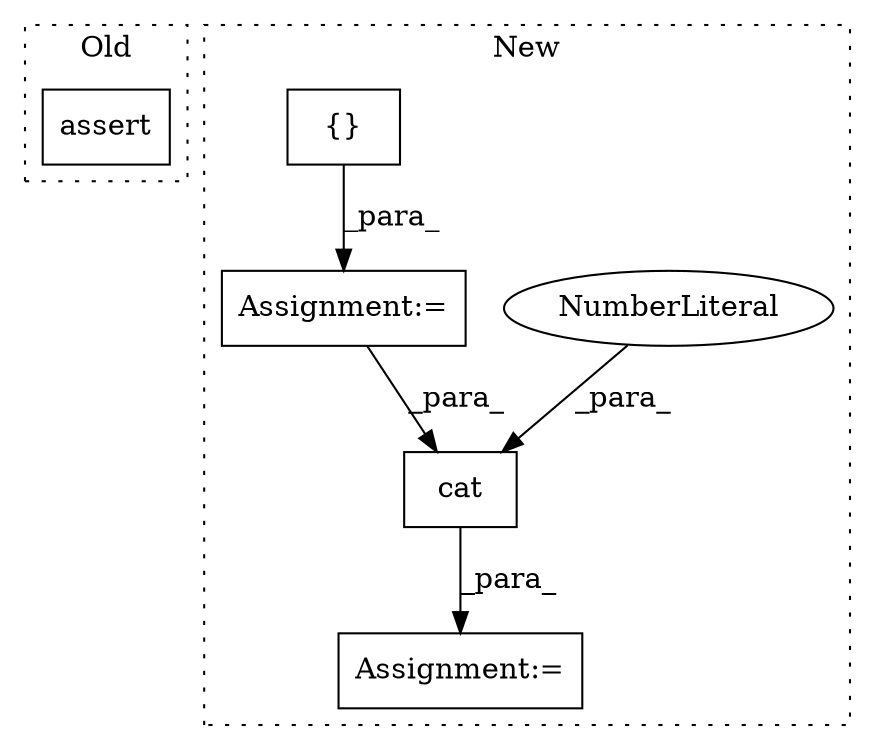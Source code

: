 digraph G {
subgraph cluster0 {
1 [label="assert" a="6" s="1124" l="7" shape="box"];
label = "Old";
style="dotted";
}
subgraph cluster1 {
2 [label="cat" a="32" s="1586,1608" l="4,1" shape="box"];
3 [label="Assignment:=" a="7" s="1579" l="1" shape="box"];
4 [label="Assignment:=" a="7" s="1367" l="1" shape="box"];
5 [label="NumberLiteral" a="34" s="1607" l="1" shape="ellipse"];
6 [label="{}" a="4" s="1387,1419" l="1,1" shape="box"];
label = "New";
style="dotted";
}
2 -> 3 [label="_para_"];
4 -> 2 [label="_para_"];
5 -> 2 [label="_para_"];
6 -> 4 [label="_para_"];
}